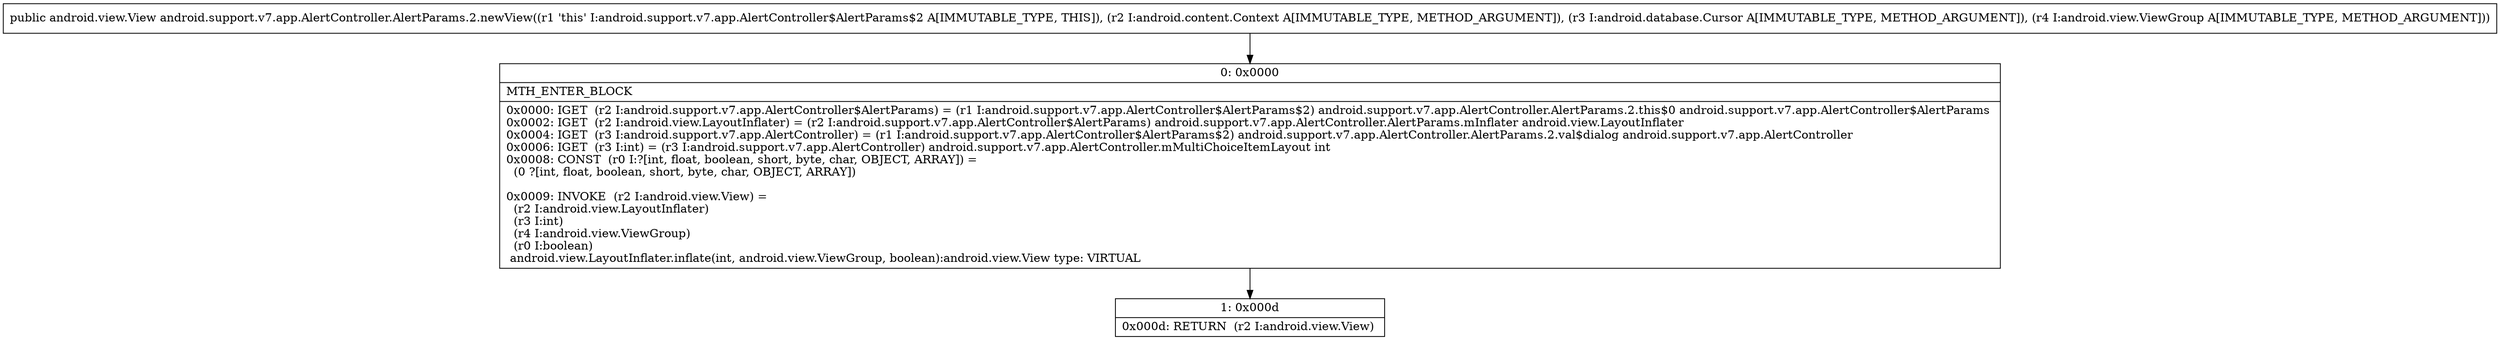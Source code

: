 digraph "CFG forandroid.support.v7.app.AlertController.AlertParams.2.newView(Landroid\/content\/Context;Landroid\/database\/Cursor;Landroid\/view\/ViewGroup;)Landroid\/view\/View;" {
Node_0 [shape=record,label="{0\:\ 0x0000|MTH_ENTER_BLOCK\l|0x0000: IGET  (r2 I:android.support.v7.app.AlertController$AlertParams) = (r1 I:android.support.v7.app.AlertController$AlertParams$2) android.support.v7.app.AlertController.AlertParams.2.this$0 android.support.v7.app.AlertController$AlertParams \l0x0002: IGET  (r2 I:android.view.LayoutInflater) = (r2 I:android.support.v7.app.AlertController$AlertParams) android.support.v7.app.AlertController.AlertParams.mInflater android.view.LayoutInflater \l0x0004: IGET  (r3 I:android.support.v7.app.AlertController) = (r1 I:android.support.v7.app.AlertController$AlertParams$2) android.support.v7.app.AlertController.AlertParams.2.val$dialog android.support.v7.app.AlertController \l0x0006: IGET  (r3 I:int) = (r3 I:android.support.v7.app.AlertController) android.support.v7.app.AlertController.mMultiChoiceItemLayout int \l0x0008: CONST  (r0 I:?[int, float, boolean, short, byte, char, OBJECT, ARRAY]) = \l  (0 ?[int, float, boolean, short, byte, char, OBJECT, ARRAY])\l \l0x0009: INVOKE  (r2 I:android.view.View) = \l  (r2 I:android.view.LayoutInflater)\l  (r3 I:int)\l  (r4 I:android.view.ViewGroup)\l  (r0 I:boolean)\l android.view.LayoutInflater.inflate(int, android.view.ViewGroup, boolean):android.view.View type: VIRTUAL \l}"];
Node_1 [shape=record,label="{1\:\ 0x000d|0x000d: RETURN  (r2 I:android.view.View) \l}"];
MethodNode[shape=record,label="{public android.view.View android.support.v7.app.AlertController.AlertParams.2.newView((r1 'this' I:android.support.v7.app.AlertController$AlertParams$2 A[IMMUTABLE_TYPE, THIS]), (r2 I:android.content.Context A[IMMUTABLE_TYPE, METHOD_ARGUMENT]), (r3 I:android.database.Cursor A[IMMUTABLE_TYPE, METHOD_ARGUMENT]), (r4 I:android.view.ViewGroup A[IMMUTABLE_TYPE, METHOD_ARGUMENT])) }"];
MethodNode -> Node_0;
Node_0 -> Node_1;
}

